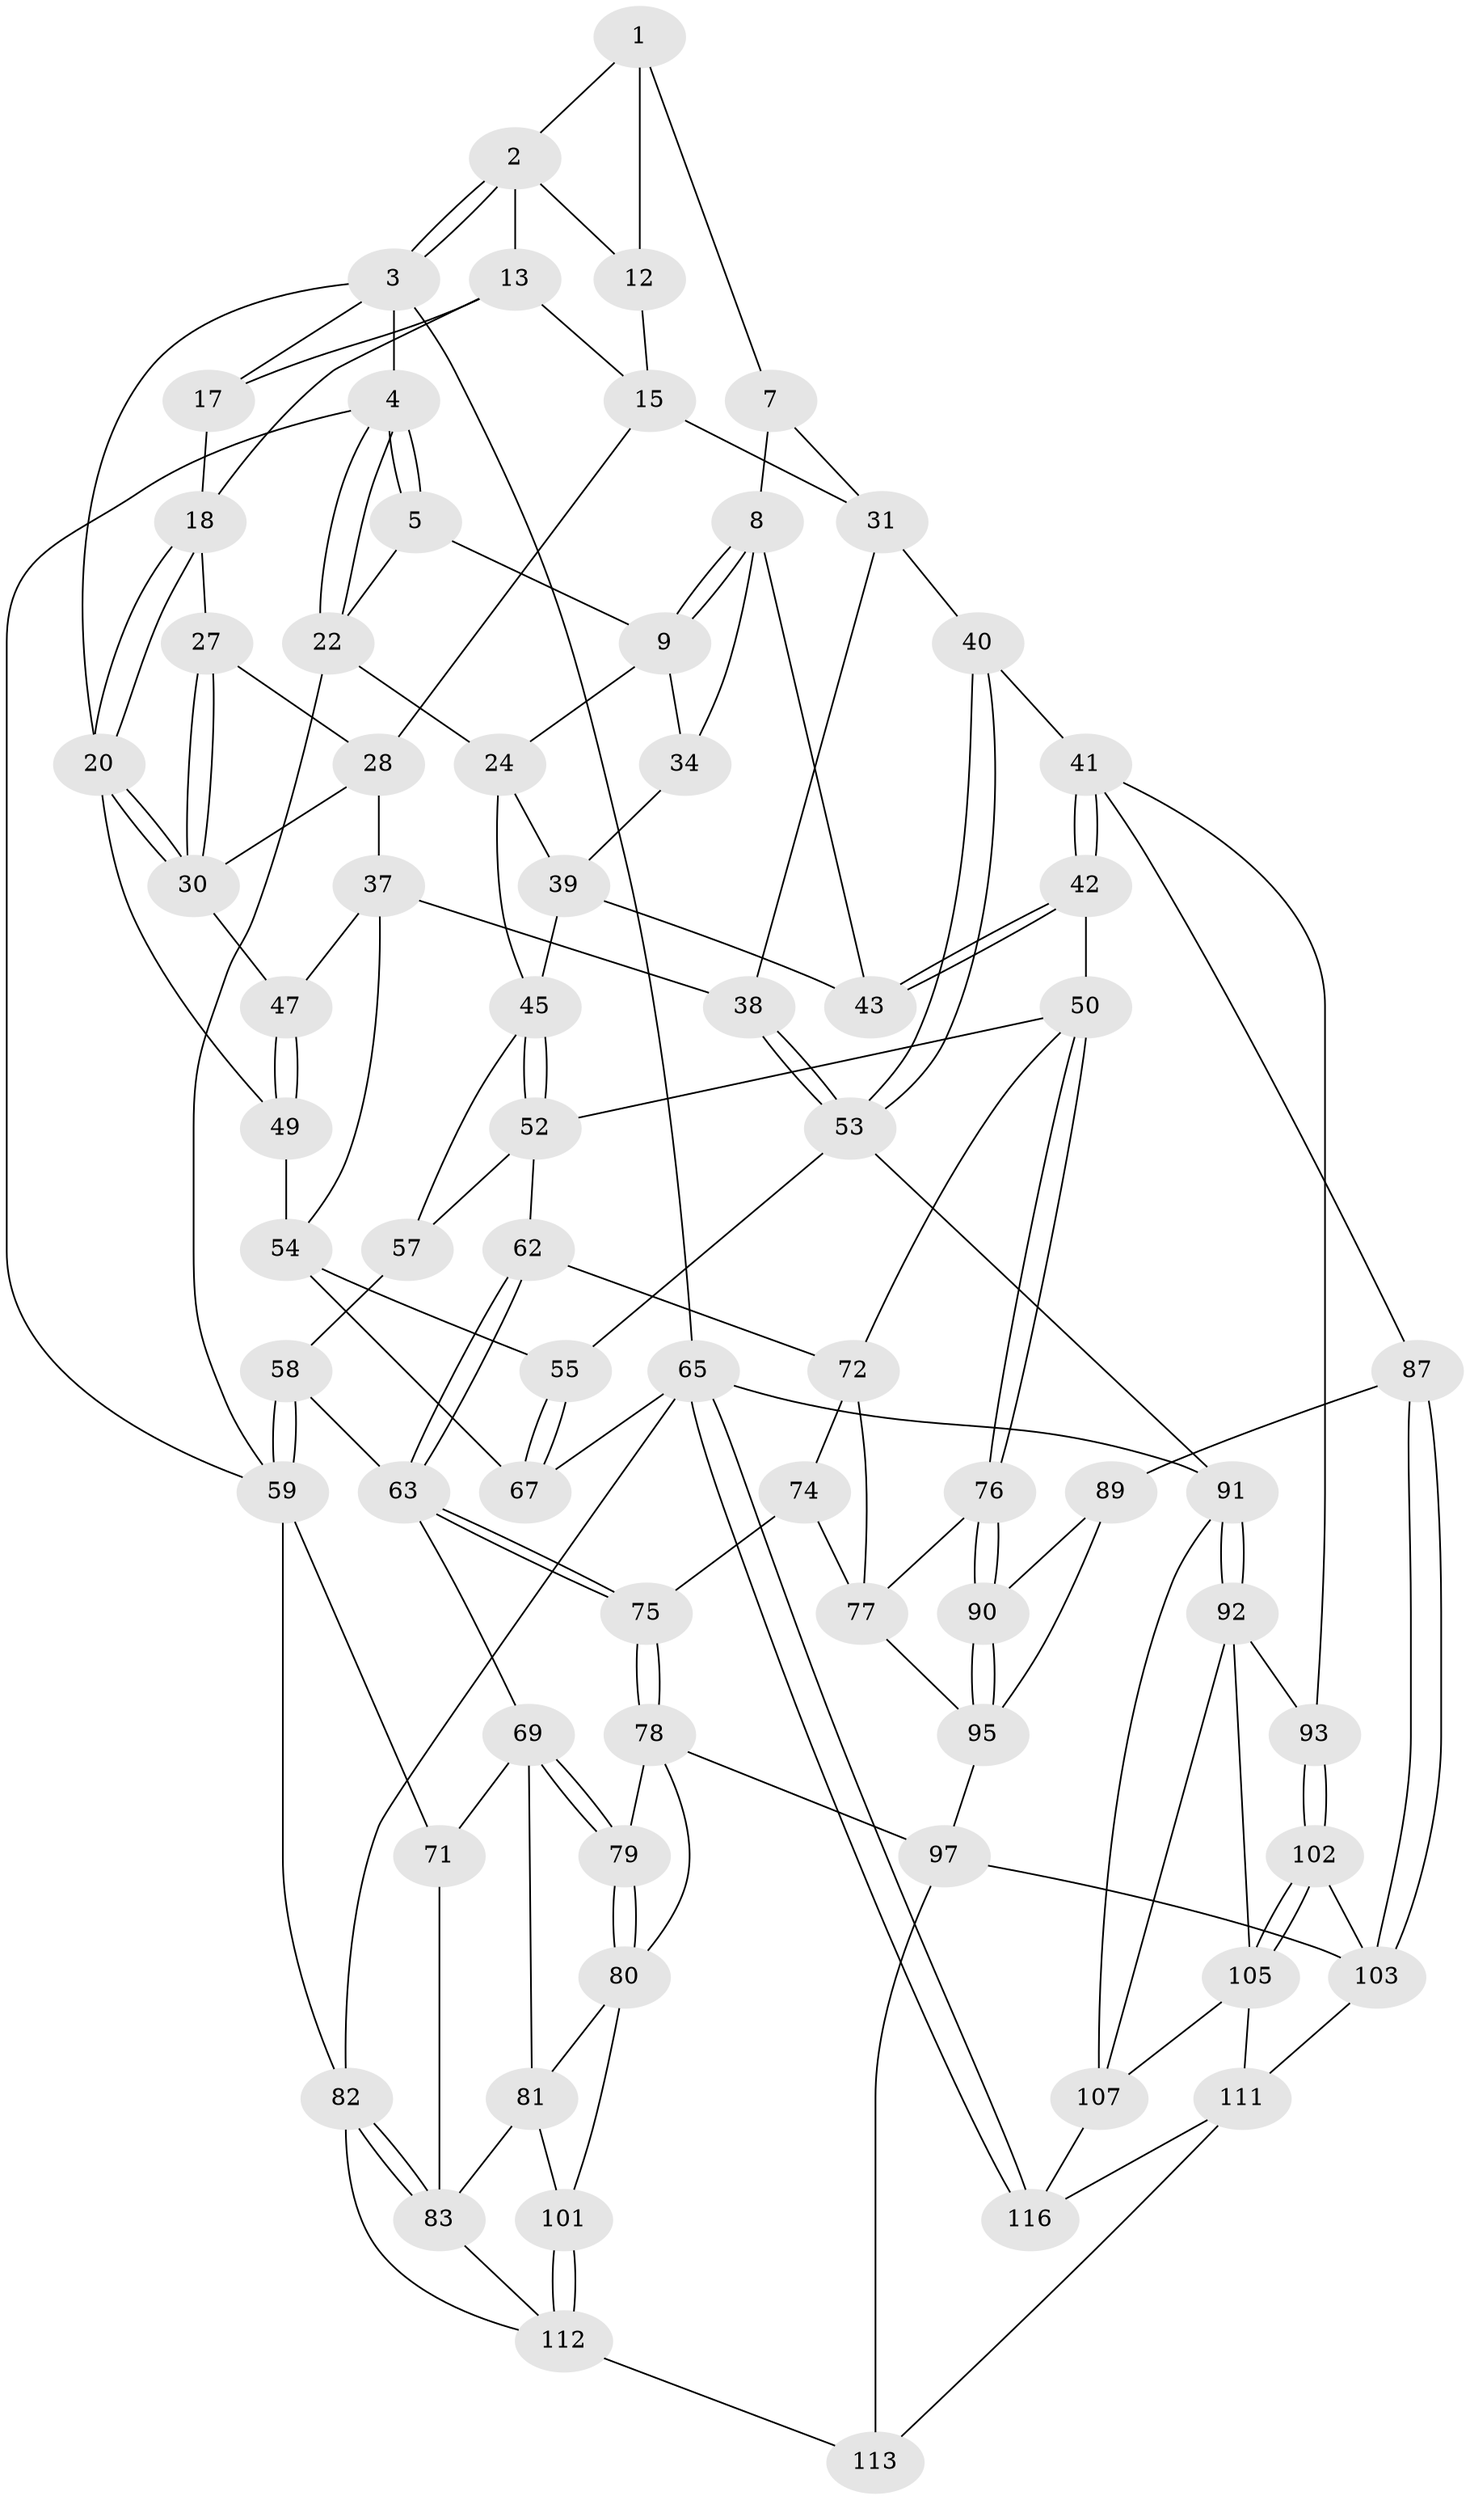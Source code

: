 // original degree distribution, {3: 0.017094017094017096, 4: 0.2564102564102564, 6: 0.23076923076923078, 5: 0.49572649572649574}
// Generated by graph-tools (version 1.1) at 2025/11/02/27/25 16:11:51]
// undirected, 73 vertices, 162 edges
graph export_dot {
graph [start="1"]
  node [color=gray90,style=filled];
  1 [pos="+0.521539424814719+0",super="+6"];
  2 [pos="+0.8211713669547185+0",super="+11"];
  3 [pos="+1+0",super="+16"];
  4 [pos="+0+0"];
  5 [pos="+0.27081928125283644+0",super="+10"];
  7 [pos="+0.5430288846770273+0.24781031652738159"];
  8 [pos="+0.5361231145854526+0.24908618408250854",super="+33"];
  9 [pos="+0.3773518291365946+0.2435219989697679",super="+23"];
  12 [pos="+0.7714828618605051+0.13480972098100294"];
  13 [pos="+0.8218508519610155+0.12146715359028665",super="+14"];
  15 [pos="+0.7721770255480841+0.29127036502379516",super="+29"];
  17 [pos="+0.8684157927604684+0.1369778656397901"];
  18 [pos="+0.9182246064542123+0.19547808110141923",super="+19"];
  20 [pos="+1+0.3114549520937649",super="+21"];
  22 [pos="+0.12361684157762061+0.1386009564759558",super="+26"];
  24 [pos="+0.2225551992727084+0.36301821962898984",super="+25"];
  27 [pos="+0.8813494269315416+0.3339558189751414"];
  28 [pos="+0.8668526752014598+0.33728691879447226",super="+36"];
  30 [pos="+0.99474331437295+0.3687491837769492",super="+35"];
  31 [pos="+0.6480489623078083+0.37814147886378124",super="+32"];
  34 [pos="+0.34860008829137246+0.4275629748739267"];
  37 [pos="+0.8092584712963201+0.4661628740251289",super="+48"];
  38 [pos="+0.7480471588281896+0.46344285553976183"];
  39 [pos="+0.25559029599636474+0.4054664465338816",super="+44"];
  40 [pos="+0.5458583527096205+0.5687821132042339"];
  41 [pos="+0.5338570437796089+0.5788799129462863",super="+86"];
  42 [pos="+0.4451115195739751+0.5828144972941628"];
  43 [pos="+0.3801306823326376+0.488758105816128"];
  45 [pos="+0.26449588093345255+0.5019252966216181",super="+46"];
  47 [pos="+0.9153838634626406+0.5492103821776096"];
  49 [pos="+1+0.5520405699273266"];
  50 [pos="+0.4103019156242032+0.6126004018572198",super="+51"];
  52 [pos="+0.2942300149166729+0.5920573797257088",super="+60"];
  53 [pos="+0.7848372314028845+0.6540877539247011",super="+56"];
  54 [pos="+0.860908979622199+0.6602481182285501",super="+68"];
  55 [pos="+0.8218219759810496+0.689483656036108"];
  57 [pos="+0.2033739327240851+0.5390381086807902"];
  58 [pos="+0.14175315327147447+0.5597235880066354"];
  59 [pos="+0+0.3238798729300909",super="+61"];
  62 [pos="+0.24972896712731893+0.6098792423297524"];
  63 [pos="+0.19808801644570845+0.6455655492701865",super="+64"];
  65 [pos="+1+1",super="+66"];
  67 [pos="+1+0.9972765223640636"];
  69 [pos="+0.08837066176997602+0.6482366072223776",super="+70"];
  71 [pos="+0+0.38427820645073213"];
  72 [pos="+0.27382850320013813+0.6676232907929593",super="+73"];
  74 [pos="+0.2544176653702854+0.7045752527235952"];
  75 [pos="+0.19298106812705648+0.6996632557817413"];
  76 [pos="+0.3938520237502869+0.6612102530492423"];
  77 [pos="+0.38128780272464363+0.6712805044100763",super="+94"];
  78 [pos="+0.18572447994662106+0.7066158050305824",super="+98"];
  79 [pos="+0.15982260726341935+0.7099983001152275"];
  80 [pos="+0.11436239089678611+0.7507194699777066",super="+99"];
  81 [pos="+0.03596284313653191+0.7187417204800127",super="+85"];
  82 [pos="+0+1"];
  83 [pos="+0+0.9471672928383582",super="+84"];
  87 [pos="+0.4935296663812348+0.8009393011942552",super="+88"];
  89 [pos="+0.41650816548882336+0.7347494317915003",super="+100"];
  90 [pos="+0.40898119403956235+0.7126498608860932"];
  91 [pos="+0.8000891645358638+0.7326858395871708",super="+106"];
  92 [pos="+0.6592888024393151+0.764471065539743",super="+104"];
  93 [pos="+0.6129745842604922+0.7371673330620384"];
  95 [pos="+0.30513579811404895+0.822045671254882",super="+96"];
  97 [pos="+0.2890619090682887+0.8840818242048678",super="+109"];
  101 [pos="+0.09674412386067034+0.843767393507545"];
  102 [pos="+0.5540477827772069+0.8496992017497161"];
  103 [pos="+0.503347748950919+0.8384766971539976",super="+108"];
  105 [pos="+0.6118542744482397+0.8690416329968472",super="+110"];
  107 [pos="+0.7406028583068669+0.895584346443168",super="+115"];
  111 [pos="+0.516613815319541+0.9691370013262731",super="+117"];
  112 [pos="+0.08011112690038162+0.865422398676877",super="+114"];
  113 [pos="+0.2711431080716638+1"];
  116 [pos="+0.7849045651527918+1"];
  1 -- 2;
  1 -- 12;
  1 -- 7;
  2 -- 3;
  2 -- 3;
  2 -- 12;
  2 -- 13;
  3 -- 4;
  3 -- 65;
  3 -- 17;
  3 -- 20;
  4 -- 5;
  4 -- 5;
  4 -- 22;
  4 -- 22;
  4 -- 59;
  5 -- 9;
  5 -- 22;
  7 -- 8;
  7 -- 31;
  8 -- 9;
  8 -- 9;
  8 -- 34;
  8 -- 43;
  9 -- 24;
  9 -- 34;
  12 -- 15;
  13 -- 17;
  13 -- 15;
  13 -- 18;
  15 -- 28;
  15 -- 31;
  17 -- 18;
  18 -- 20;
  18 -- 20;
  18 -- 27;
  20 -- 30;
  20 -- 30;
  20 -- 49;
  22 -- 24;
  22 -- 59;
  24 -- 39;
  24 -- 45;
  27 -- 28;
  27 -- 30;
  27 -- 30;
  28 -- 37;
  28 -- 30;
  30 -- 47;
  31 -- 38;
  31 -- 40;
  34 -- 39;
  37 -- 38;
  37 -- 54;
  37 -- 47;
  38 -- 53;
  38 -- 53;
  39 -- 43;
  39 -- 45;
  40 -- 41;
  40 -- 53;
  40 -- 53;
  41 -- 42;
  41 -- 42;
  41 -- 93;
  41 -- 87;
  42 -- 43;
  42 -- 43;
  42 -- 50;
  45 -- 52;
  45 -- 52;
  45 -- 57;
  47 -- 49;
  47 -- 49;
  49 -- 54;
  50 -- 76;
  50 -- 76;
  50 -- 72;
  50 -- 52;
  52 -- 57;
  52 -- 62;
  53 -- 91;
  53 -- 55;
  54 -- 55;
  54 -- 67;
  55 -- 67;
  55 -- 67;
  57 -- 58;
  58 -- 59;
  58 -- 59;
  58 -- 63;
  59 -- 82;
  59 -- 71;
  62 -- 63;
  62 -- 63;
  62 -- 72;
  63 -- 75;
  63 -- 75;
  63 -- 69;
  65 -- 116;
  65 -- 116;
  65 -- 82;
  65 -- 67;
  65 -- 91;
  69 -- 79;
  69 -- 79;
  69 -- 81;
  69 -- 71;
  71 -- 83;
  72 -- 74;
  72 -- 77;
  74 -- 75;
  74 -- 77;
  75 -- 78;
  75 -- 78;
  76 -- 77;
  76 -- 90;
  76 -- 90;
  77 -- 95;
  78 -- 79;
  78 -- 80;
  78 -- 97;
  79 -- 80;
  79 -- 80;
  80 -- 81;
  80 -- 101;
  81 -- 83;
  81 -- 101;
  82 -- 83;
  82 -- 83;
  82 -- 112;
  83 -- 112;
  87 -- 103;
  87 -- 103;
  87 -- 89 [weight=2];
  89 -- 90;
  89 -- 95;
  90 -- 95;
  90 -- 95;
  91 -- 92;
  91 -- 92;
  91 -- 107;
  92 -- 93;
  92 -- 105;
  92 -- 107;
  93 -- 102;
  93 -- 102;
  95 -- 97;
  97 -- 113;
  97 -- 103;
  101 -- 112;
  101 -- 112;
  102 -- 103;
  102 -- 105;
  102 -- 105;
  103 -- 111;
  105 -- 107;
  105 -- 111;
  107 -- 116;
  111 -- 113;
  111 -- 116;
  112 -- 113;
}
